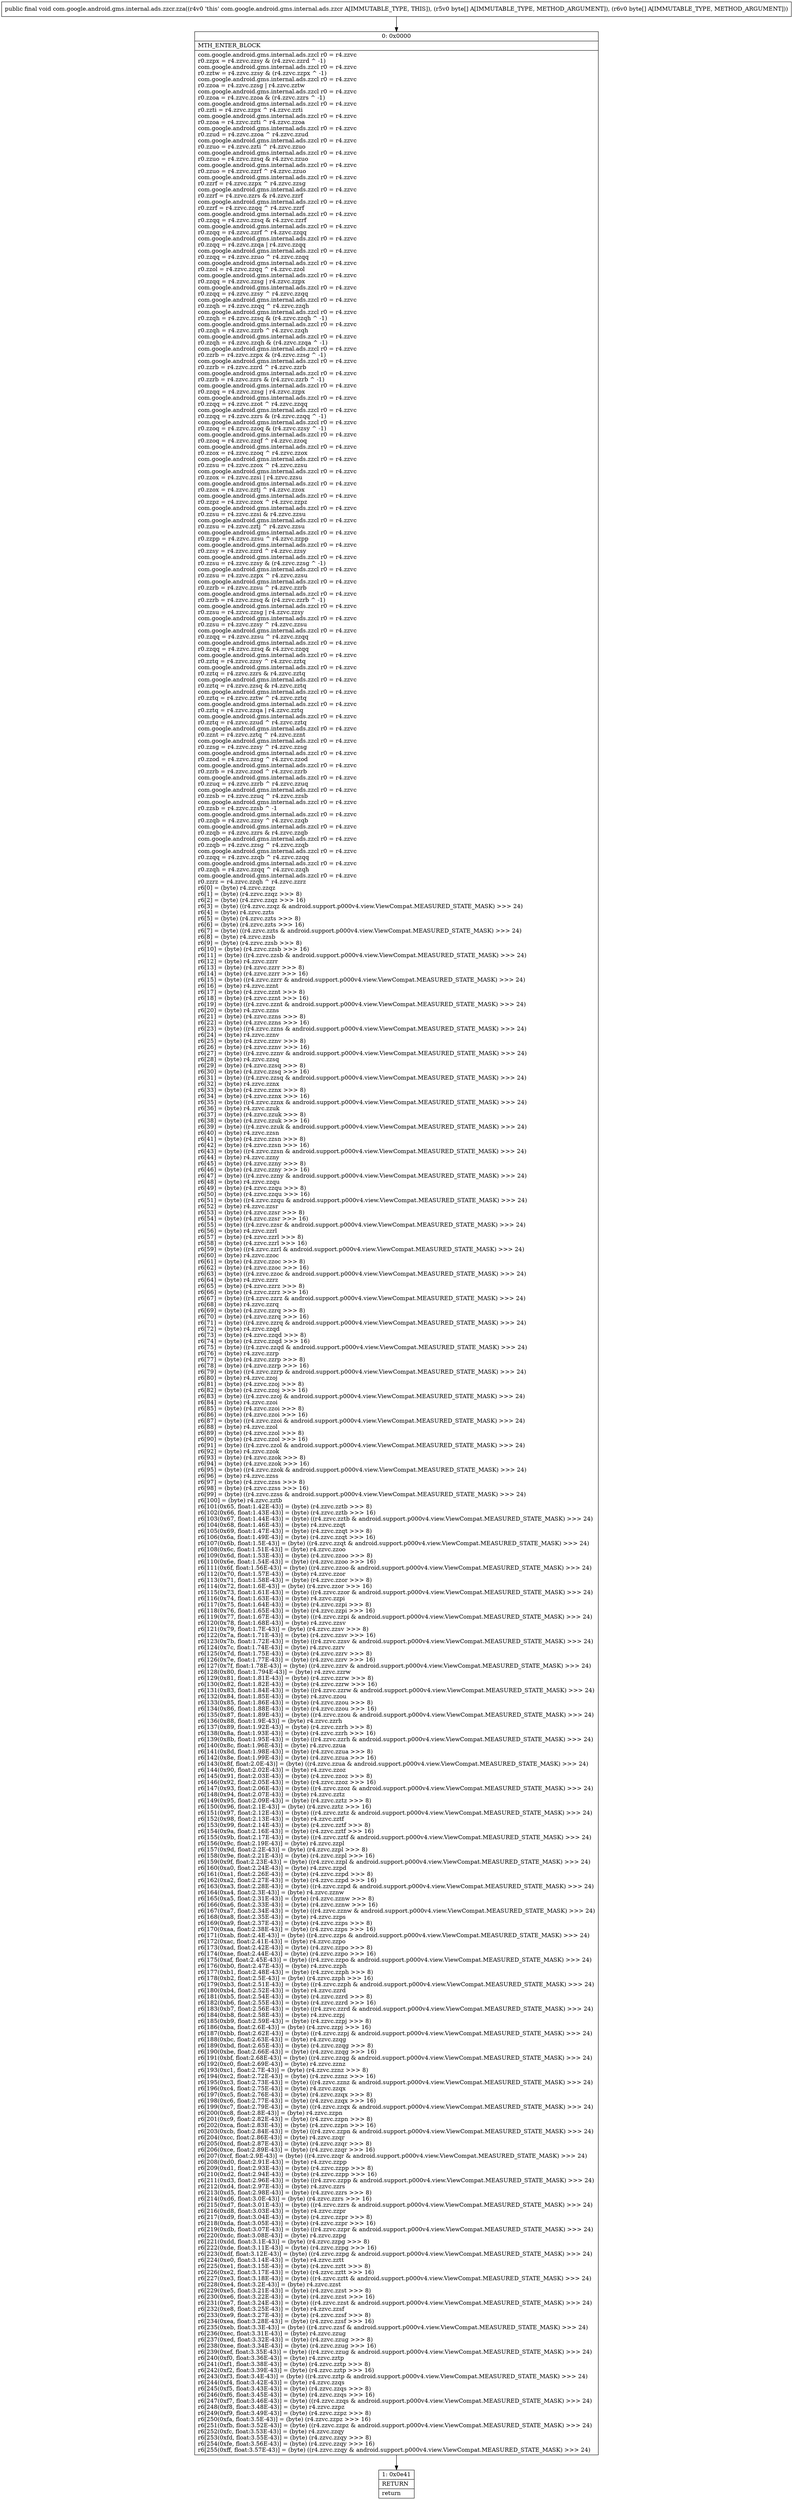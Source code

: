 digraph "CFG forcom.google.android.gms.internal.ads.zzcr.zza([B[B)V" {
Node_0 [shape=record,label="{0\:\ 0x0000|MTH_ENTER_BLOCK\l|com.google.android.gms.internal.ads.zzcl r0 = r4.zzvc\lr0.zzpx = r4.zzvc.zzsy & (r4.zzvc.zzrd ^ \-1)\lcom.google.android.gms.internal.ads.zzcl r0 = r4.zzvc\lr0.zztw = r4.zzvc.zzsy & (r4.zzvc.zzpx ^ \-1)\lcom.google.android.gms.internal.ads.zzcl r0 = r4.zzvc\lr0.zzoa = r4.zzvc.zzsg \| r4.zzvc.zztw\lcom.google.android.gms.internal.ads.zzcl r0 = r4.zzvc\lr0.zzoa = r4.zzvc.zzoa & (r4.zzvc.zzrs ^ \-1)\lcom.google.android.gms.internal.ads.zzcl r0 = r4.zzvc\lr0.zzti = r4.zzvc.zzpx ^ r4.zzvc.zzti\lcom.google.android.gms.internal.ads.zzcl r0 = r4.zzvc\lr0.zzoa = r4.zzvc.zzti ^ r4.zzvc.zzoa\lcom.google.android.gms.internal.ads.zzcl r0 = r4.zzvc\lr0.zzud = r4.zzvc.zzoa ^ r4.zzvc.zzud\lcom.google.android.gms.internal.ads.zzcl r0 = r4.zzvc\lr0.zzuo = r4.zzvc.zzti ^ r4.zzvc.zzuo\lcom.google.android.gms.internal.ads.zzcl r0 = r4.zzvc\lr0.zzuo = r4.zzvc.zzsq & r4.zzvc.zzuo\lcom.google.android.gms.internal.ads.zzcl r0 = r4.zzvc\lr0.zzuo = r4.zzvc.zzrf ^ r4.zzvc.zzuo\lcom.google.android.gms.internal.ads.zzcl r0 = r4.zzvc\lr0.zzrf = r4.zzvc.zzpx ^ r4.zzvc.zzsg\lcom.google.android.gms.internal.ads.zzcl r0 = r4.zzvc\lr0.zzrf = r4.zzvc.zzrs & r4.zzvc.zzrf\lcom.google.android.gms.internal.ads.zzcl r0 = r4.zzvc\lr0.zzrf = r4.zzvc.zzqq ^ r4.zzvc.zzrf\lcom.google.android.gms.internal.ads.zzcl r0 = r4.zzvc\lr0.zzqq = r4.zzvc.zzsq & r4.zzvc.zzrf\lcom.google.android.gms.internal.ads.zzcl r0 = r4.zzvc\lr0.zzqq = r4.zzvc.zzrf ^ r4.zzvc.zzqq\lcom.google.android.gms.internal.ads.zzcl r0 = r4.zzvc\lr0.zzqq = r4.zzvc.zzqa \| r4.zzvc.zzqq\lcom.google.android.gms.internal.ads.zzcl r0 = r4.zzvc\lr0.zzqq = r4.zzvc.zzuo ^ r4.zzvc.zzqq\lcom.google.android.gms.internal.ads.zzcl r0 = r4.zzvc\lr0.zzol = r4.zzvc.zzqq ^ r4.zzvc.zzol\lcom.google.android.gms.internal.ads.zzcl r0 = r4.zzvc\lr0.zzqq = r4.zzvc.zzsg \| r4.zzvc.zzpx\lcom.google.android.gms.internal.ads.zzcl r0 = r4.zzvc\lr0.zzqq = r4.zzvc.zzsy ^ r4.zzvc.zzqq\lcom.google.android.gms.internal.ads.zzcl r0 = r4.zzvc\lr0.zzqh = r4.zzvc.zzqq ^ r4.zzvc.zzqh\lcom.google.android.gms.internal.ads.zzcl r0 = r4.zzvc\lr0.zzqh = r4.zzvc.zzsq & (r4.zzvc.zzqh ^ \-1)\lcom.google.android.gms.internal.ads.zzcl r0 = r4.zzvc\lr0.zzqh = r4.zzvc.zzrb ^ r4.zzvc.zzqh\lcom.google.android.gms.internal.ads.zzcl r0 = r4.zzvc\lr0.zzqh = r4.zzvc.zzqh & (r4.zzvc.zzqa ^ \-1)\lcom.google.android.gms.internal.ads.zzcl r0 = r4.zzvc\lr0.zzrb = r4.zzvc.zzpx & (r4.zzvc.zzsg ^ \-1)\lcom.google.android.gms.internal.ads.zzcl r0 = r4.zzvc\lr0.zzrb = r4.zzvc.zzrd ^ r4.zzvc.zzrb\lcom.google.android.gms.internal.ads.zzcl r0 = r4.zzvc\lr0.zzrb = r4.zzvc.zzrs & (r4.zzvc.zzrb ^ \-1)\lcom.google.android.gms.internal.ads.zzcl r0 = r4.zzvc\lr0.zzqq = r4.zzvc.zzsg \| r4.zzvc.zzpx\lcom.google.android.gms.internal.ads.zzcl r0 = r4.zzvc\lr0.zzqq = r4.zzvc.zzot ^ r4.zzvc.zzqq\lcom.google.android.gms.internal.ads.zzcl r0 = r4.zzvc\lr0.zzqq = r4.zzvc.zzrs & (r4.zzvc.zzqq ^ \-1)\lcom.google.android.gms.internal.ads.zzcl r0 = r4.zzvc\lr0.zzoq = r4.zzvc.zzoq & (r4.zzvc.zzsy ^ \-1)\lcom.google.android.gms.internal.ads.zzcl r0 = r4.zzvc\lr0.zzoq = r4.zzvc.zzqf ^ r4.zzvc.zzoq\lcom.google.android.gms.internal.ads.zzcl r0 = r4.zzvc\lr0.zzox = r4.zzvc.zzoq ^ r4.zzvc.zzox\lcom.google.android.gms.internal.ads.zzcl r0 = r4.zzvc\lr0.zzsu = r4.zzvc.zzox ^ r4.zzvc.zzsu\lcom.google.android.gms.internal.ads.zzcl r0 = r4.zzvc\lr0.zzox = r4.zzvc.zzsi \| r4.zzvc.zzsu\lcom.google.android.gms.internal.ads.zzcl r0 = r4.zzvc\lr0.zzox = r4.zzvc.zztj ^ r4.zzvc.zzox\lcom.google.android.gms.internal.ads.zzcl r0 = r4.zzvc\lr0.zzpz = r4.zzvc.zzox ^ r4.zzvc.zzpz\lcom.google.android.gms.internal.ads.zzcl r0 = r4.zzvc\lr0.zzsu = r4.zzvc.zzsi & r4.zzvc.zzsu\lcom.google.android.gms.internal.ads.zzcl r0 = r4.zzvc\lr0.zzsu = r4.zzvc.zztj ^ r4.zzvc.zzsu\lcom.google.android.gms.internal.ads.zzcl r0 = r4.zzvc\lr0.zzpp = r4.zzvc.zzsu ^ r4.zzvc.zzpp\lcom.google.android.gms.internal.ads.zzcl r0 = r4.zzvc\lr0.zzsy = r4.zzvc.zzrd ^ r4.zzvc.zzsy\lcom.google.android.gms.internal.ads.zzcl r0 = r4.zzvc\lr0.zzsu = r4.zzvc.zzsy & (r4.zzvc.zzsg ^ \-1)\lcom.google.android.gms.internal.ads.zzcl r0 = r4.zzvc\lr0.zzsu = r4.zzvc.zzpx ^ r4.zzvc.zzsu\lcom.google.android.gms.internal.ads.zzcl r0 = r4.zzvc\lr0.zzrb = r4.zzvc.zzsu ^ r4.zzvc.zzrb\lcom.google.android.gms.internal.ads.zzcl r0 = r4.zzvc\lr0.zzrb = r4.zzvc.zzsq & (r4.zzvc.zzrb ^ \-1)\lcom.google.android.gms.internal.ads.zzcl r0 = r4.zzvc\lr0.zzsu = r4.zzvc.zzsg \| r4.zzvc.zzsy\lcom.google.android.gms.internal.ads.zzcl r0 = r4.zzvc\lr0.zzsu = r4.zzvc.zzsy ^ r4.zzvc.zzsu\lcom.google.android.gms.internal.ads.zzcl r0 = r4.zzvc\lr0.zzqq = r4.zzvc.zzsu ^ r4.zzvc.zzqq\lcom.google.android.gms.internal.ads.zzcl r0 = r4.zzvc\lr0.zzqq = r4.zzvc.zzsq & r4.zzvc.zzqq\lcom.google.android.gms.internal.ads.zzcl r0 = r4.zzvc\lr0.zztq = r4.zzvc.zzsy ^ r4.zzvc.zztq\lcom.google.android.gms.internal.ads.zzcl r0 = r4.zzvc\lr0.zztq = r4.zzvc.zzrs & r4.zzvc.zztq\lcom.google.android.gms.internal.ads.zzcl r0 = r4.zzvc\lr0.zztq = r4.zzvc.zzsq & r4.zzvc.zztq\lcom.google.android.gms.internal.ads.zzcl r0 = r4.zzvc\lr0.zztq = r4.zzvc.zztw ^ r4.zzvc.zztq\lcom.google.android.gms.internal.ads.zzcl r0 = r4.zzvc\lr0.zztq = r4.zzvc.zzqa \| r4.zzvc.zztq\lcom.google.android.gms.internal.ads.zzcl r0 = r4.zzvc\lr0.zztq = r4.zzvc.zzud ^ r4.zzvc.zztq\lcom.google.android.gms.internal.ads.zzcl r0 = r4.zzvc\lr0.zznt = r4.zzvc.zztq ^ r4.zzvc.zznt\lcom.google.android.gms.internal.ads.zzcl r0 = r4.zzvc\lr0.zzsg = r4.zzvc.zzsy ^ r4.zzvc.zzsg\lcom.google.android.gms.internal.ads.zzcl r0 = r4.zzvc\lr0.zzod = r4.zzvc.zzsg ^ r4.zzvc.zzod\lcom.google.android.gms.internal.ads.zzcl r0 = r4.zzvc\lr0.zzrb = r4.zzvc.zzod ^ r4.zzvc.zzrb\lcom.google.android.gms.internal.ads.zzcl r0 = r4.zzvc\lr0.zzuq = r4.zzvc.zzrb ^ r4.zzvc.zzuq\lcom.google.android.gms.internal.ads.zzcl r0 = r4.zzvc\lr0.zzsb = r4.zzvc.zzuq ^ r4.zzvc.zzsb\lcom.google.android.gms.internal.ads.zzcl r0 = r4.zzvc\lr0.zzsb = r4.zzvc.zzsb ^ \-1\lcom.google.android.gms.internal.ads.zzcl r0 = r4.zzvc\lr0.zzqb = r4.zzvc.zzsy ^ r4.zzvc.zzqb\lcom.google.android.gms.internal.ads.zzcl r0 = r4.zzvc\lr0.zzqb = r4.zzvc.zzrs & r4.zzvc.zzqb\lcom.google.android.gms.internal.ads.zzcl r0 = r4.zzvc\lr0.zzqb = r4.zzvc.zzsg ^ r4.zzvc.zzqb\lcom.google.android.gms.internal.ads.zzcl r0 = r4.zzvc\lr0.zzqq = r4.zzvc.zzqb ^ r4.zzvc.zzqq\lcom.google.android.gms.internal.ads.zzcl r0 = r4.zzvc\lr0.zzqh = r4.zzvc.zzqq ^ r4.zzvc.zzqh\lcom.google.android.gms.internal.ads.zzcl r0 = r4.zzvc\lr0.zzrz = r4.zzvc.zzqh ^ r4.zzvc.zzrz\lr6[0] = (byte) r4.zzvc.zzqz\lr6[1] = (byte) (r4.zzvc.zzqz \>\>\> 8)\lr6[2] = (byte) (r4.zzvc.zzqz \>\>\> 16)\lr6[3] = (byte) ((r4.zzvc.zzqz & android.support.p000v4.view.ViewCompat.MEASURED_STATE_MASK) \>\>\> 24)\lr6[4] = (byte) r4.zzvc.zzts\lr6[5] = (byte) (r4.zzvc.zzts \>\>\> 8)\lr6[6] = (byte) (r4.zzvc.zzts \>\>\> 16)\lr6[7] = (byte) ((r4.zzvc.zzts & android.support.p000v4.view.ViewCompat.MEASURED_STATE_MASK) \>\>\> 24)\lr6[8] = (byte) r4.zzvc.zzsb\lr6[9] = (byte) (r4.zzvc.zzsb \>\>\> 8)\lr6[10] = (byte) (r4.zzvc.zzsb \>\>\> 16)\lr6[11] = (byte) ((r4.zzvc.zzsb & android.support.p000v4.view.ViewCompat.MEASURED_STATE_MASK) \>\>\> 24)\lr6[12] = (byte) r4.zzvc.zzrr\lr6[13] = (byte) (r4.zzvc.zzrr \>\>\> 8)\lr6[14] = (byte) (r4.zzvc.zzrr \>\>\> 16)\lr6[15] = (byte) ((r4.zzvc.zzrr & android.support.p000v4.view.ViewCompat.MEASURED_STATE_MASK) \>\>\> 24)\lr6[16] = (byte) r4.zzvc.zznt\lr6[17] = (byte) (r4.zzvc.zznt \>\>\> 8)\lr6[18] = (byte) (r4.zzvc.zznt \>\>\> 16)\lr6[19] = (byte) ((r4.zzvc.zznt & android.support.p000v4.view.ViewCompat.MEASURED_STATE_MASK) \>\>\> 24)\lr6[20] = (byte) r4.zzvc.zzns\lr6[21] = (byte) (r4.zzvc.zzns \>\>\> 8)\lr6[22] = (byte) (r4.zzvc.zzns \>\>\> 16)\lr6[23] = (byte) ((r4.zzvc.zzns & android.support.p000v4.view.ViewCompat.MEASURED_STATE_MASK) \>\>\> 24)\lr6[24] = (byte) r4.zzvc.zznv\lr6[25] = (byte) (r4.zzvc.zznv \>\>\> 8)\lr6[26] = (byte) (r4.zzvc.zznv \>\>\> 16)\lr6[27] = (byte) ((r4.zzvc.zznv & android.support.p000v4.view.ViewCompat.MEASURED_STATE_MASK) \>\>\> 24)\lr6[28] = (byte) r4.zzvc.zzsq\lr6[29] = (byte) (r4.zzvc.zzsq \>\>\> 8)\lr6[30] = (byte) (r4.zzvc.zzsq \>\>\> 16)\lr6[31] = (byte) ((r4.zzvc.zzsq & android.support.p000v4.view.ViewCompat.MEASURED_STATE_MASK) \>\>\> 24)\lr6[32] = (byte) r4.zzvc.zznx\lr6[33] = (byte) (r4.zzvc.zznx \>\>\> 8)\lr6[34] = (byte) (r4.zzvc.zznx \>\>\> 16)\lr6[35] = (byte) ((r4.zzvc.zznx & android.support.p000v4.view.ViewCompat.MEASURED_STATE_MASK) \>\>\> 24)\lr6[36] = (byte) r4.zzvc.zzuk\lr6[37] = (byte) (r4.zzvc.zzuk \>\>\> 8)\lr6[38] = (byte) (r4.zzvc.zzuk \>\>\> 16)\lr6[39] = (byte) ((r4.zzvc.zzuk & android.support.p000v4.view.ViewCompat.MEASURED_STATE_MASK) \>\>\> 24)\lr6[40] = (byte) r4.zzvc.zzsn\lr6[41] = (byte) (r4.zzvc.zzsn \>\>\> 8)\lr6[42] = (byte) (r4.zzvc.zzsn \>\>\> 16)\lr6[43] = (byte) ((r4.zzvc.zzsn & android.support.p000v4.view.ViewCompat.MEASURED_STATE_MASK) \>\>\> 24)\lr6[44] = (byte) r4.zzvc.zzny\lr6[45] = (byte) (r4.zzvc.zzny \>\>\> 8)\lr6[46] = (byte) (r4.zzvc.zzny \>\>\> 16)\lr6[47] = (byte) ((r4.zzvc.zzny & android.support.p000v4.view.ViewCompat.MEASURED_STATE_MASK) \>\>\> 24)\lr6[48] = (byte) r4.zzvc.zzqu\lr6[49] = (byte) (r4.zzvc.zzqu \>\>\> 8)\lr6[50] = (byte) (r4.zzvc.zzqu \>\>\> 16)\lr6[51] = (byte) ((r4.zzvc.zzqu & android.support.p000v4.view.ViewCompat.MEASURED_STATE_MASK) \>\>\> 24)\lr6[52] = (byte) r4.zzvc.zzsr\lr6[53] = (byte) (r4.zzvc.zzsr \>\>\> 8)\lr6[54] = (byte) (r4.zzvc.zzsr \>\>\> 16)\lr6[55] = (byte) ((r4.zzvc.zzsr & android.support.p000v4.view.ViewCompat.MEASURED_STATE_MASK) \>\>\> 24)\lr6[56] = (byte) r4.zzvc.zzrl\lr6[57] = (byte) (r4.zzvc.zzrl \>\>\> 8)\lr6[58] = (byte) (r4.zzvc.zzrl \>\>\> 16)\lr6[59] = (byte) ((r4.zzvc.zzrl & android.support.p000v4.view.ViewCompat.MEASURED_STATE_MASK) \>\>\> 24)\lr6[60] = (byte) r4.zzvc.zzoc\lr6[61] = (byte) (r4.zzvc.zzoc \>\>\> 8)\lr6[62] = (byte) (r4.zzvc.zzoc \>\>\> 16)\lr6[63] = (byte) ((r4.zzvc.zzoc & android.support.p000v4.view.ViewCompat.MEASURED_STATE_MASK) \>\>\> 24)\lr6[64] = (byte) r4.zzvc.zzrz\lr6[65] = (byte) (r4.zzvc.zzrz \>\>\> 8)\lr6[66] = (byte) (r4.zzvc.zzrz \>\>\> 16)\lr6[67] = (byte) ((r4.zzvc.zzrz & android.support.p000v4.view.ViewCompat.MEASURED_STATE_MASK) \>\>\> 24)\lr6[68] = (byte) r4.zzvc.zzrq\lr6[69] = (byte) (r4.zzvc.zzrq \>\>\> 8)\lr6[70] = (byte) (r4.zzvc.zzrq \>\>\> 16)\lr6[71] = (byte) ((r4.zzvc.zzrq & android.support.p000v4.view.ViewCompat.MEASURED_STATE_MASK) \>\>\> 24)\lr6[72] = (byte) r4.zzvc.zzqd\lr6[73] = (byte) (r4.zzvc.zzqd \>\>\> 8)\lr6[74] = (byte) (r4.zzvc.zzqd \>\>\> 16)\lr6[75] = (byte) ((r4.zzvc.zzqd & android.support.p000v4.view.ViewCompat.MEASURED_STATE_MASK) \>\>\> 24)\lr6[76] = (byte) r4.zzvc.zzrp\lr6[77] = (byte) (r4.zzvc.zzrp \>\>\> 8)\lr6[78] = (byte) (r4.zzvc.zzrp \>\>\> 16)\lr6[79] = (byte) ((r4.zzvc.zzrp & android.support.p000v4.view.ViewCompat.MEASURED_STATE_MASK) \>\>\> 24)\lr6[80] = (byte) r4.zzvc.zzoj\lr6[81] = (byte) (r4.zzvc.zzoj \>\>\> 8)\lr6[82] = (byte) (r4.zzvc.zzoj \>\>\> 16)\lr6[83] = (byte) ((r4.zzvc.zzoj & android.support.p000v4.view.ViewCompat.MEASURED_STATE_MASK) \>\>\> 24)\lr6[84] = (byte) r4.zzvc.zzoi\lr6[85] = (byte) (r4.zzvc.zzoi \>\>\> 8)\lr6[86] = (byte) (r4.zzvc.zzoi \>\>\> 16)\lr6[87] = (byte) ((r4.zzvc.zzoi & android.support.p000v4.view.ViewCompat.MEASURED_STATE_MASK) \>\>\> 24)\lr6[88] = (byte) r4.zzvc.zzol\lr6[89] = (byte) (r4.zzvc.zzol \>\>\> 8)\lr6[90] = (byte) (r4.zzvc.zzol \>\>\> 16)\lr6[91] = (byte) ((r4.zzvc.zzol & android.support.p000v4.view.ViewCompat.MEASURED_STATE_MASK) \>\>\> 24)\lr6[92] = (byte) r4.zzvc.zzok\lr6[93] = (byte) (r4.zzvc.zzok \>\>\> 8)\lr6[94] = (byte) (r4.zzvc.zzok \>\>\> 16)\lr6[95] = (byte) ((r4.zzvc.zzok & android.support.p000v4.view.ViewCompat.MEASURED_STATE_MASK) \>\>\> 24)\lr6[96] = (byte) r4.zzvc.zzss\lr6[97] = (byte) (r4.zzvc.zzss \>\>\> 8)\lr6[98] = (byte) (r4.zzvc.zzss \>\>\> 16)\lr6[99] = (byte) ((r4.zzvc.zzss & android.support.p000v4.view.ViewCompat.MEASURED_STATE_MASK) \>\>\> 24)\lr6[100] = (byte) r4.zzvc.zztb\lr6[101(0x65, float:1.42E\-43)] = (byte) (r4.zzvc.zztb \>\>\> 8)\lr6[102(0x66, float:1.43E\-43)] = (byte) (r4.zzvc.zztb \>\>\> 16)\lr6[103(0x67, float:1.44E\-43)] = (byte) ((r4.zzvc.zztb & android.support.p000v4.view.ViewCompat.MEASURED_STATE_MASK) \>\>\> 24)\lr6[104(0x68, float:1.46E\-43)] = (byte) r4.zzvc.zzqt\lr6[105(0x69, float:1.47E\-43)] = (byte) (r4.zzvc.zzqt \>\>\> 8)\lr6[106(0x6a, float:1.49E\-43)] = (byte) (r4.zzvc.zzqt \>\>\> 16)\lr6[107(0x6b, float:1.5E\-43)] = (byte) ((r4.zzvc.zzqt & android.support.p000v4.view.ViewCompat.MEASURED_STATE_MASK) \>\>\> 24)\lr6[108(0x6c, float:1.51E\-43)] = (byte) r4.zzvc.zzoo\lr6[109(0x6d, float:1.53E\-43)] = (byte) (r4.zzvc.zzoo \>\>\> 8)\lr6[110(0x6e, float:1.54E\-43)] = (byte) (r4.zzvc.zzoo \>\>\> 16)\lr6[111(0x6f, float:1.56E\-43)] = (byte) ((r4.zzvc.zzoo & android.support.p000v4.view.ViewCompat.MEASURED_STATE_MASK) \>\>\> 24)\lr6[112(0x70, float:1.57E\-43)] = (byte) r4.zzvc.zzor\lr6[113(0x71, float:1.58E\-43)] = (byte) (r4.zzvc.zzor \>\>\> 8)\lr6[114(0x72, float:1.6E\-43)] = (byte) (r4.zzvc.zzor \>\>\> 16)\lr6[115(0x73, float:1.61E\-43)] = (byte) ((r4.zzvc.zzor & android.support.p000v4.view.ViewCompat.MEASURED_STATE_MASK) \>\>\> 24)\lr6[116(0x74, float:1.63E\-43)] = (byte) r4.zzvc.zzpi\lr6[117(0x75, float:1.64E\-43)] = (byte) (r4.zzvc.zzpi \>\>\> 8)\lr6[118(0x76, float:1.65E\-43)] = (byte) (r4.zzvc.zzpi \>\>\> 16)\lr6[119(0x77, float:1.67E\-43)] = (byte) ((r4.zzvc.zzpi & android.support.p000v4.view.ViewCompat.MEASURED_STATE_MASK) \>\>\> 24)\lr6[120(0x78, float:1.68E\-43)] = (byte) r4.zzvc.zzsv\lr6[121(0x79, float:1.7E\-43)] = (byte) (r4.zzvc.zzsv \>\>\> 8)\lr6[122(0x7a, float:1.71E\-43)] = (byte) (r4.zzvc.zzsv \>\>\> 16)\lr6[123(0x7b, float:1.72E\-43)] = (byte) ((r4.zzvc.zzsv & android.support.p000v4.view.ViewCompat.MEASURED_STATE_MASK) \>\>\> 24)\lr6[124(0x7c, float:1.74E\-43)] = (byte) r4.zzvc.zzrv\lr6[125(0x7d, float:1.75E\-43)] = (byte) (r4.zzvc.zzrv \>\>\> 8)\lr6[126(0x7e, float:1.77E\-43)] = (byte) (r4.zzvc.zzrv \>\>\> 16)\lr6[127(0x7f, float:1.78E\-43)] = (byte) ((r4.zzvc.zzrv & android.support.p000v4.view.ViewCompat.MEASURED_STATE_MASK) \>\>\> 24)\lr6[128(0x80, float:1.794E\-43)] = (byte) r4.zzvc.zzrw\lr6[129(0x81, float:1.81E\-43)] = (byte) (r4.zzvc.zzrw \>\>\> 8)\lr6[130(0x82, float:1.82E\-43)] = (byte) (r4.zzvc.zzrw \>\>\> 16)\lr6[131(0x83, float:1.84E\-43)] = (byte) ((r4.zzvc.zzrw & android.support.p000v4.view.ViewCompat.MEASURED_STATE_MASK) \>\>\> 24)\lr6[132(0x84, float:1.85E\-43)] = (byte) r4.zzvc.zzou\lr6[133(0x85, float:1.86E\-43)] = (byte) (r4.zzvc.zzou \>\>\> 8)\lr6[134(0x86, float:1.88E\-43)] = (byte) (r4.zzvc.zzou \>\>\> 16)\lr6[135(0x87, float:1.89E\-43)] = (byte) ((r4.zzvc.zzou & android.support.p000v4.view.ViewCompat.MEASURED_STATE_MASK) \>\>\> 24)\lr6[136(0x88, float:1.9E\-43)] = (byte) r4.zzvc.zzrh\lr6[137(0x89, float:1.92E\-43)] = (byte) (r4.zzvc.zzrh \>\>\> 8)\lr6[138(0x8a, float:1.93E\-43)] = (byte) (r4.zzvc.zzrh \>\>\> 16)\lr6[139(0x8b, float:1.95E\-43)] = (byte) ((r4.zzvc.zzrh & android.support.p000v4.view.ViewCompat.MEASURED_STATE_MASK) \>\>\> 24)\lr6[140(0x8c, float:1.96E\-43)] = (byte) r4.zzvc.zzua\lr6[141(0x8d, float:1.98E\-43)] = (byte) (r4.zzvc.zzua \>\>\> 8)\lr6[142(0x8e, float:1.99E\-43)] = (byte) (r4.zzvc.zzua \>\>\> 16)\lr6[143(0x8f, float:2.0E\-43)] = (byte) ((r4.zzvc.zzua & android.support.p000v4.view.ViewCompat.MEASURED_STATE_MASK) \>\>\> 24)\lr6[144(0x90, float:2.02E\-43)] = (byte) r4.zzvc.zzoz\lr6[145(0x91, float:2.03E\-43)] = (byte) (r4.zzvc.zzoz \>\>\> 8)\lr6[146(0x92, float:2.05E\-43)] = (byte) (r4.zzvc.zzoz \>\>\> 16)\lr6[147(0x93, float:2.06E\-43)] = (byte) ((r4.zzvc.zzoz & android.support.p000v4.view.ViewCompat.MEASURED_STATE_MASK) \>\>\> 24)\lr6[148(0x94, float:2.07E\-43)] = (byte) r4.zzvc.zztz\lr6[149(0x95, float:2.09E\-43)] = (byte) (r4.zzvc.zztz \>\>\> 8)\lr6[150(0x96, float:2.1E\-43)] = (byte) (r4.zzvc.zztz \>\>\> 16)\lr6[151(0x97, float:2.12E\-43)] = (byte) ((r4.zzvc.zztz & android.support.p000v4.view.ViewCompat.MEASURED_STATE_MASK) \>\>\> 24)\lr6[152(0x98, float:2.13E\-43)] = (byte) r4.zzvc.zztf\lr6[153(0x99, float:2.14E\-43)] = (byte) (r4.zzvc.zztf \>\>\> 8)\lr6[154(0x9a, float:2.16E\-43)] = (byte) (r4.zzvc.zztf \>\>\> 16)\lr6[155(0x9b, float:2.17E\-43)] = (byte) ((r4.zzvc.zztf & android.support.p000v4.view.ViewCompat.MEASURED_STATE_MASK) \>\>\> 24)\lr6[156(0x9c, float:2.19E\-43)] = (byte) r4.zzvc.zzpl\lr6[157(0x9d, float:2.2E\-43)] = (byte) (r4.zzvc.zzpl \>\>\> 8)\lr6[158(0x9e, float:2.21E\-43)] = (byte) (r4.zzvc.zzpl \>\>\> 16)\lr6[159(0x9f, float:2.23E\-43)] = (byte) ((r4.zzvc.zzpl & android.support.p000v4.view.ViewCompat.MEASURED_STATE_MASK) \>\>\> 24)\lr6[160(0xa0, float:2.24E\-43)] = (byte) r4.zzvc.zzpd\lr6[161(0xa1, float:2.26E\-43)] = (byte) (r4.zzvc.zzpd \>\>\> 8)\lr6[162(0xa2, float:2.27E\-43)] = (byte) (r4.zzvc.zzpd \>\>\> 16)\lr6[163(0xa3, float:2.28E\-43)] = (byte) ((r4.zzvc.zzpd & android.support.p000v4.view.ViewCompat.MEASURED_STATE_MASK) \>\>\> 24)\lr6[164(0xa4, float:2.3E\-43)] = (byte) r4.zzvc.zznw\lr6[165(0xa5, float:2.31E\-43)] = (byte) (r4.zzvc.zznw \>\>\> 8)\lr6[166(0xa6, float:2.33E\-43)] = (byte) (r4.zzvc.zznw \>\>\> 16)\lr6[167(0xa7, float:2.34E\-43)] = (byte) ((r4.zzvc.zznw & android.support.p000v4.view.ViewCompat.MEASURED_STATE_MASK) \>\>\> 24)\lr6[168(0xa8, float:2.35E\-43)] = (byte) r4.zzvc.zzps\lr6[169(0xa9, float:2.37E\-43)] = (byte) (r4.zzvc.zzps \>\>\> 8)\lr6[170(0xaa, float:2.38E\-43)] = (byte) (r4.zzvc.zzps \>\>\> 16)\lr6[171(0xab, float:2.4E\-43)] = (byte) ((r4.zzvc.zzps & android.support.p000v4.view.ViewCompat.MEASURED_STATE_MASK) \>\>\> 24)\lr6[172(0xac, float:2.41E\-43)] = (byte) r4.zzvc.zzpo\lr6[173(0xad, float:2.42E\-43)] = (byte) (r4.zzvc.zzpo \>\>\> 8)\lr6[174(0xae, float:2.44E\-43)] = (byte) (r4.zzvc.zzpo \>\>\> 16)\lr6[175(0xaf, float:2.45E\-43)] = (byte) ((r4.zzvc.zzpo & android.support.p000v4.view.ViewCompat.MEASURED_STATE_MASK) \>\>\> 24)\lr6[176(0xb0, float:2.47E\-43)] = (byte) r4.zzvc.zzph\lr6[177(0xb1, float:2.48E\-43)] = (byte) (r4.zzvc.zzph \>\>\> 8)\lr6[178(0xb2, float:2.5E\-43)] = (byte) (r4.zzvc.zzph \>\>\> 16)\lr6[179(0xb3, float:2.51E\-43)] = (byte) ((r4.zzvc.zzph & android.support.p000v4.view.ViewCompat.MEASURED_STATE_MASK) \>\>\> 24)\lr6[180(0xb4, float:2.52E\-43)] = (byte) r4.zzvc.zzrd\lr6[181(0xb5, float:2.54E\-43)] = (byte) (r4.zzvc.zzrd \>\>\> 8)\lr6[182(0xb6, float:2.55E\-43)] = (byte) (r4.zzvc.zzrd \>\>\> 16)\lr6[183(0xb7, float:2.56E\-43)] = (byte) ((r4.zzvc.zzrd & android.support.p000v4.view.ViewCompat.MEASURED_STATE_MASK) \>\>\> 24)\lr6[184(0xb8, float:2.58E\-43)] = (byte) r4.zzvc.zzpj\lr6[185(0xb9, float:2.59E\-43)] = (byte) (r4.zzvc.zzpj \>\>\> 8)\lr6[186(0xba, float:2.6E\-43)] = (byte) (r4.zzvc.zzpj \>\>\> 16)\lr6[187(0xbb, float:2.62E\-43)] = (byte) ((r4.zzvc.zzpj & android.support.p000v4.view.ViewCompat.MEASURED_STATE_MASK) \>\>\> 24)\lr6[188(0xbc, float:2.63E\-43)] = (byte) r4.zzvc.zzqg\lr6[189(0xbd, float:2.65E\-43)] = (byte) (r4.zzvc.zzqg \>\>\> 8)\lr6[190(0xbe, float:2.66E\-43)] = (byte) (r4.zzvc.zzqg \>\>\> 16)\lr6[191(0xbf, float:2.68E\-43)] = (byte) ((r4.zzvc.zzqg & android.support.p000v4.view.ViewCompat.MEASURED_STATE_MASK) \>\>\> 24)\lr6[192(0xc0, float:2.69E\-43)] = (byte) r4.zzvc.zznz\lr6[193(0xc1, float:2.7E\-43)] = (byte) (r4.zzvc.zznz \>\>\> 8)\lr6[194(0xc2, float:2.72E\-43)] = (byte) (r4.zzvc.zznz \>\>\> 16)\lr6[195(0xc3, float:2.73E\-43)] = (byte) ((r4.zzvc.zznz & android.support.p000v4.view.ViewCompat.MEASURED_STATE_MASK) \>\>\> 24)\lr6[196(0xc4, float:2.75E\-43)] = (byte) r4.zzvc.zzqx\lr6[197(0xc5, float:2.76E\-43)] = (byte) (r4.zzvc.zzqx \>\>\> 8)\lr6[198(0xc6, float:2.77E\-43)] = (byte) (r4.zzvc.zzqx \>\>\> 16)\lr6[199(0xc7, float:2.79E\-43)] = (byte) ((r4.zzvc.zzqx & android.support.p000v4.view.ViewCompat.MEASURED_STATE_MASK) \>\>\> 24)\lr6[200(0xc8, float:2.8E\-43)] = (byte) r4.zzvc.zzpn\lr6[201(0xc9, float:2.82E\-43)] = (byte) (r4.zzvc.zzpn \>\>\> 8)\lr6[202(0xca, float:2.83E\-43)] = (byte) (r4.zzvc.zzpn \>\>\> 16)\lr6[203(0xcb, float:2.84E\-43)] = (byte) ((r4.zzvc.zzpn & android.support.p000v4.view.ViewCompat.MEASURED_STATE_MASK) \>\>\> 24)\lr6[204(0xcc, float:2.86E\-43)] = (byte) r4.zzvc.zzqr\lr6[205(0xcd, float:2.87E\-43)] = (byte) (r4.zzvc.zzqr \>\>\> 8)\lr6[206(0xce, float:2.89E\-43)] = (byte) (r4.zzvc.zzqr \>\>\> 16)\lr6[207(0xcf, float:2.9E\-43)] = (byte) ((r4.zzvc.zzqr & android.support.p000v4.view.ViewCompat.MEASURED_STATE_MASK) \>\>\> 24)\lr6[208(0xd0, float:2.91E\-43)] = (byte) r4.zzvc.zzpp\lr6[209(0xd1, float:2.93E\-43)] = (byte) (r4.zzvc.zzpp \>\>\> 8)\lr6[210(0xd2, float:2.94E\-43)] = (byte) (r4.zzvc.zzpp \>\>\> 16)\lr6[211(0xd3, float:2.96E\-43)] = (byte) ((r4.zzvc.zzpp & android.support.p000v4.view.ViewCompat.MEASURED_STATE_MASK) \>\>\> 24)\lr6[212(0xd4, float:2.97E\-43)] = (byte) r4.zzvc.zzrs\lr6[213(0xd5, float:2.98E\-43)] = (byte) (r4.zzvc.zzrs \>\>\> 8)\lr6[214(0xd6, float:3.0E\-43)] = (byte) (r4.zzvc.zzrs \>\>\> 16)\lr6[215(0xd7, float:3.01E\-43)] = (byte) ((r4.zzvc.zzrs & android.support.p000v4.view.ViewCompat.MEASURED_STATE_MASK) \>\>\> 24)\lr6[216(0xd8, float:3.03E\-43)] = (byte) r4.zzvc.zzpr\lr6[217(0xd9, float:3.04E\-43)] = (byte) (r4.zzvc.zzpr \>\>\> 8)\lr6[218(0xda, float:3.05E\-43)] = (byte) (r4.zzvc.zzpr \>\>\> 16)\lr6[219(0xdb, float:3.07E\-43)] = (byte) ((r4.zzvc.zzpr & android.support.p000v4.view.ViewCompat.MEASURED_STATE_MASK) \>\>\> 24)\lr6[220(0xdc, float:3.08E\-43)] = (byte) r4.zzvc.zzpg\lr6[221(0xdd, float:3.1E\-43)] = (byte) (r4.zzvc.zzpg \>\>\> 8)\lr6[222(0xde, float:3.11E\-43)] = (byte) (r4.zzvc.zzpg \>\>\> 16)\lr6[223(0xdf, float:3.12E\-43)] = (byte) ((r4.zzvc.zzpg & android.support.p000v4.view.ViewCompat.MEASURED_STATE_MASK) \>\>\> 24)\lr6[224(0xe0, float:3.14E\-43)] = (byte) r4.zzvc.zztt\lr6[225(0xe1, float:3.15E\-43)] = (byte) (r4.zzvc.zztt \>\>\> 8)\lr6[226(0xe2, float:3.17E\-43)] = (byte) (r4.zzvc.zztt \>\>\> 16)\lr6[227(0xe3, float:3.18E\-43)] = (byte) ((r4.zzvc.zztt & android.support.p000v4.view.ViewCompat.MEASURED_STATE_MASK) \>\>\> 24)\lr6[228(0xe4, float:3.2E\-43)] = (byte) r4.zzvc.zzst\lr6[229(0xe5, float:3.21E\-43)] = (byte) (r4.zzvc.zzst \>\>\> 8)\lr6[230(0xe6, float:3.22E\-43)] = (byte) (r4.zzvc.zzst \>\>\> 16)\lr6[231(0xe7, float:3.24E\-43)] = (byte) ((r4.zzvc.zzst & android.support.p000v4.view.ViewCompat.MEASURED_STATE_MASK) \>\>\> 24)\lr6[232(0xe8, float:3.25E\-43)] = (byte) r4.zzvc.zzsf\lr6[233(0xe9, float:3.27E\-43)] = (byte) (r4.zzvc.zzsf \>\>\> 8)\lr6[234(0xea, float:3.28E\-43)] = (byte) (r4.zzvc.zzsf \>\>\> 16)\lr6[235(0xeb, float:3.3E\-43)] = (byte) ((r4.zzvc.zzsf & android.support.p000v4.view.ViewCompat.MEASURED_STATE_MASK) \>\>\> 24)\lr6[236(0xec, float:3.31E\-43)] = (byte) r4.zzvc.zzug\lr6[237(0xed, float:3.32E\-43)] = (byte) (r4.zzvc.zzug \>\>\> 8)\lr6[238(0xee, float:3.34E\-43)] = (byte) (r4.zzvc.zzug \>\>\> 16)\lr6[239(0xef, float:3.35E\-43)] = (byte) ((r4.zzvc.zzug & android.support.p000v4.view.ViewCompat.MEASURED_STATE_MASK) \>\>\> 24)\lr6[240(0xf0, float:3.36E\-43)] = (byte) r4.zzvc.zztp\lr6[241(0xf1, float:3.38E\-43)] = (byte) (r4.zzvc.zztp \>\>\> 8)\lr6[242(0xf2, float:3.39E\-43)] = (byte) (r4.zzvc.zztp \>\>\> 16)\lr6[243(0xf3, float:3.4E\-43)] = (byte) ((r4.zzvc.zztp & android.support.p000v4.view.ViewCompat.MEASURED_STATE_MASK) \>\>\> 24)\lr6[244(0xf4, float:3.42E\-43)] = (byte) r4.zzvc.zzqs\lr6[245(0xf5, float:3.43E\-43)] = (byte) (r4.zzvc.zzqs \>\>\> 8)\lr6[246(0xf6, float:3.45E\-43)] = (byte) (r4.zzvc.zzqs \>\>\> 16)\lr6[247(0xf7, float:3.46E\-43)] = (byte) ((r4.zzvc.zzqs & android.support.p000v4.view.ViewCompat.MEASURED_STATE_MASK) \>\>\> 24)\lr6[248(0xf8, float:3.48E\-43)] = (byte) r4.zzvc.zzpz\lr6[249(0xf9, float:3.49E\-43)] = (byte) (r4.zzvc.zzpz \>\>\> 8)\lr6[250(0xfa, float:3.5E\-43)] = (byte) (r4.zzvc.zzpz \>\>\> 16)\lr6[251(0xfb, float:3.52E\-43)] = (byte) ((r4.zzvc.zzpz & android.support.p000v4.view.ViewCompat.MEASURED_STATE_MASK) \>\>\> 24)\lr6[252(0xfc, float:3.53E\-43)] = (byte) r4.zzvc.zzqy\lr6[253(0xfd, float:3.55E\-43)] = (byte) (r4.zzvc.zzqy \>\>\> 8)\lr6[254(0xfe, float:3.56E\-43)] = (byte) (r4.zzvc.zzqy \>\>\> 16)\lr6[255(0xff, float:3.57E\-43)] = (byte) ((r4.zzvc.zzqy & android.support.p000v4.view.ViewCompat.MEASURED_STATE_MASK) \>\>\> 24)\l}"];
Node_1 [shape=record,label="{1\:\ 0x0e41|RETURN\l|return\l}"];
MethodNode[shape=record,label="{public final void com.google.android.gms.internal.ads.zzcr.zza((r4v0 'this' com.google.android.gms.internal.ads.zzcr A[IMMUTABLE_TYPE, THIS]), (r5v0 byte[] A[IMMUTABLE_TYPE, METHOD_ARGUMENT]), (r6v0 byte[] A[IMMUTABLE_TYPE, METHOD_ARGUMENT])) }"];
MethodNode -> Node_0;
Node_0 -> Node_1;
}

